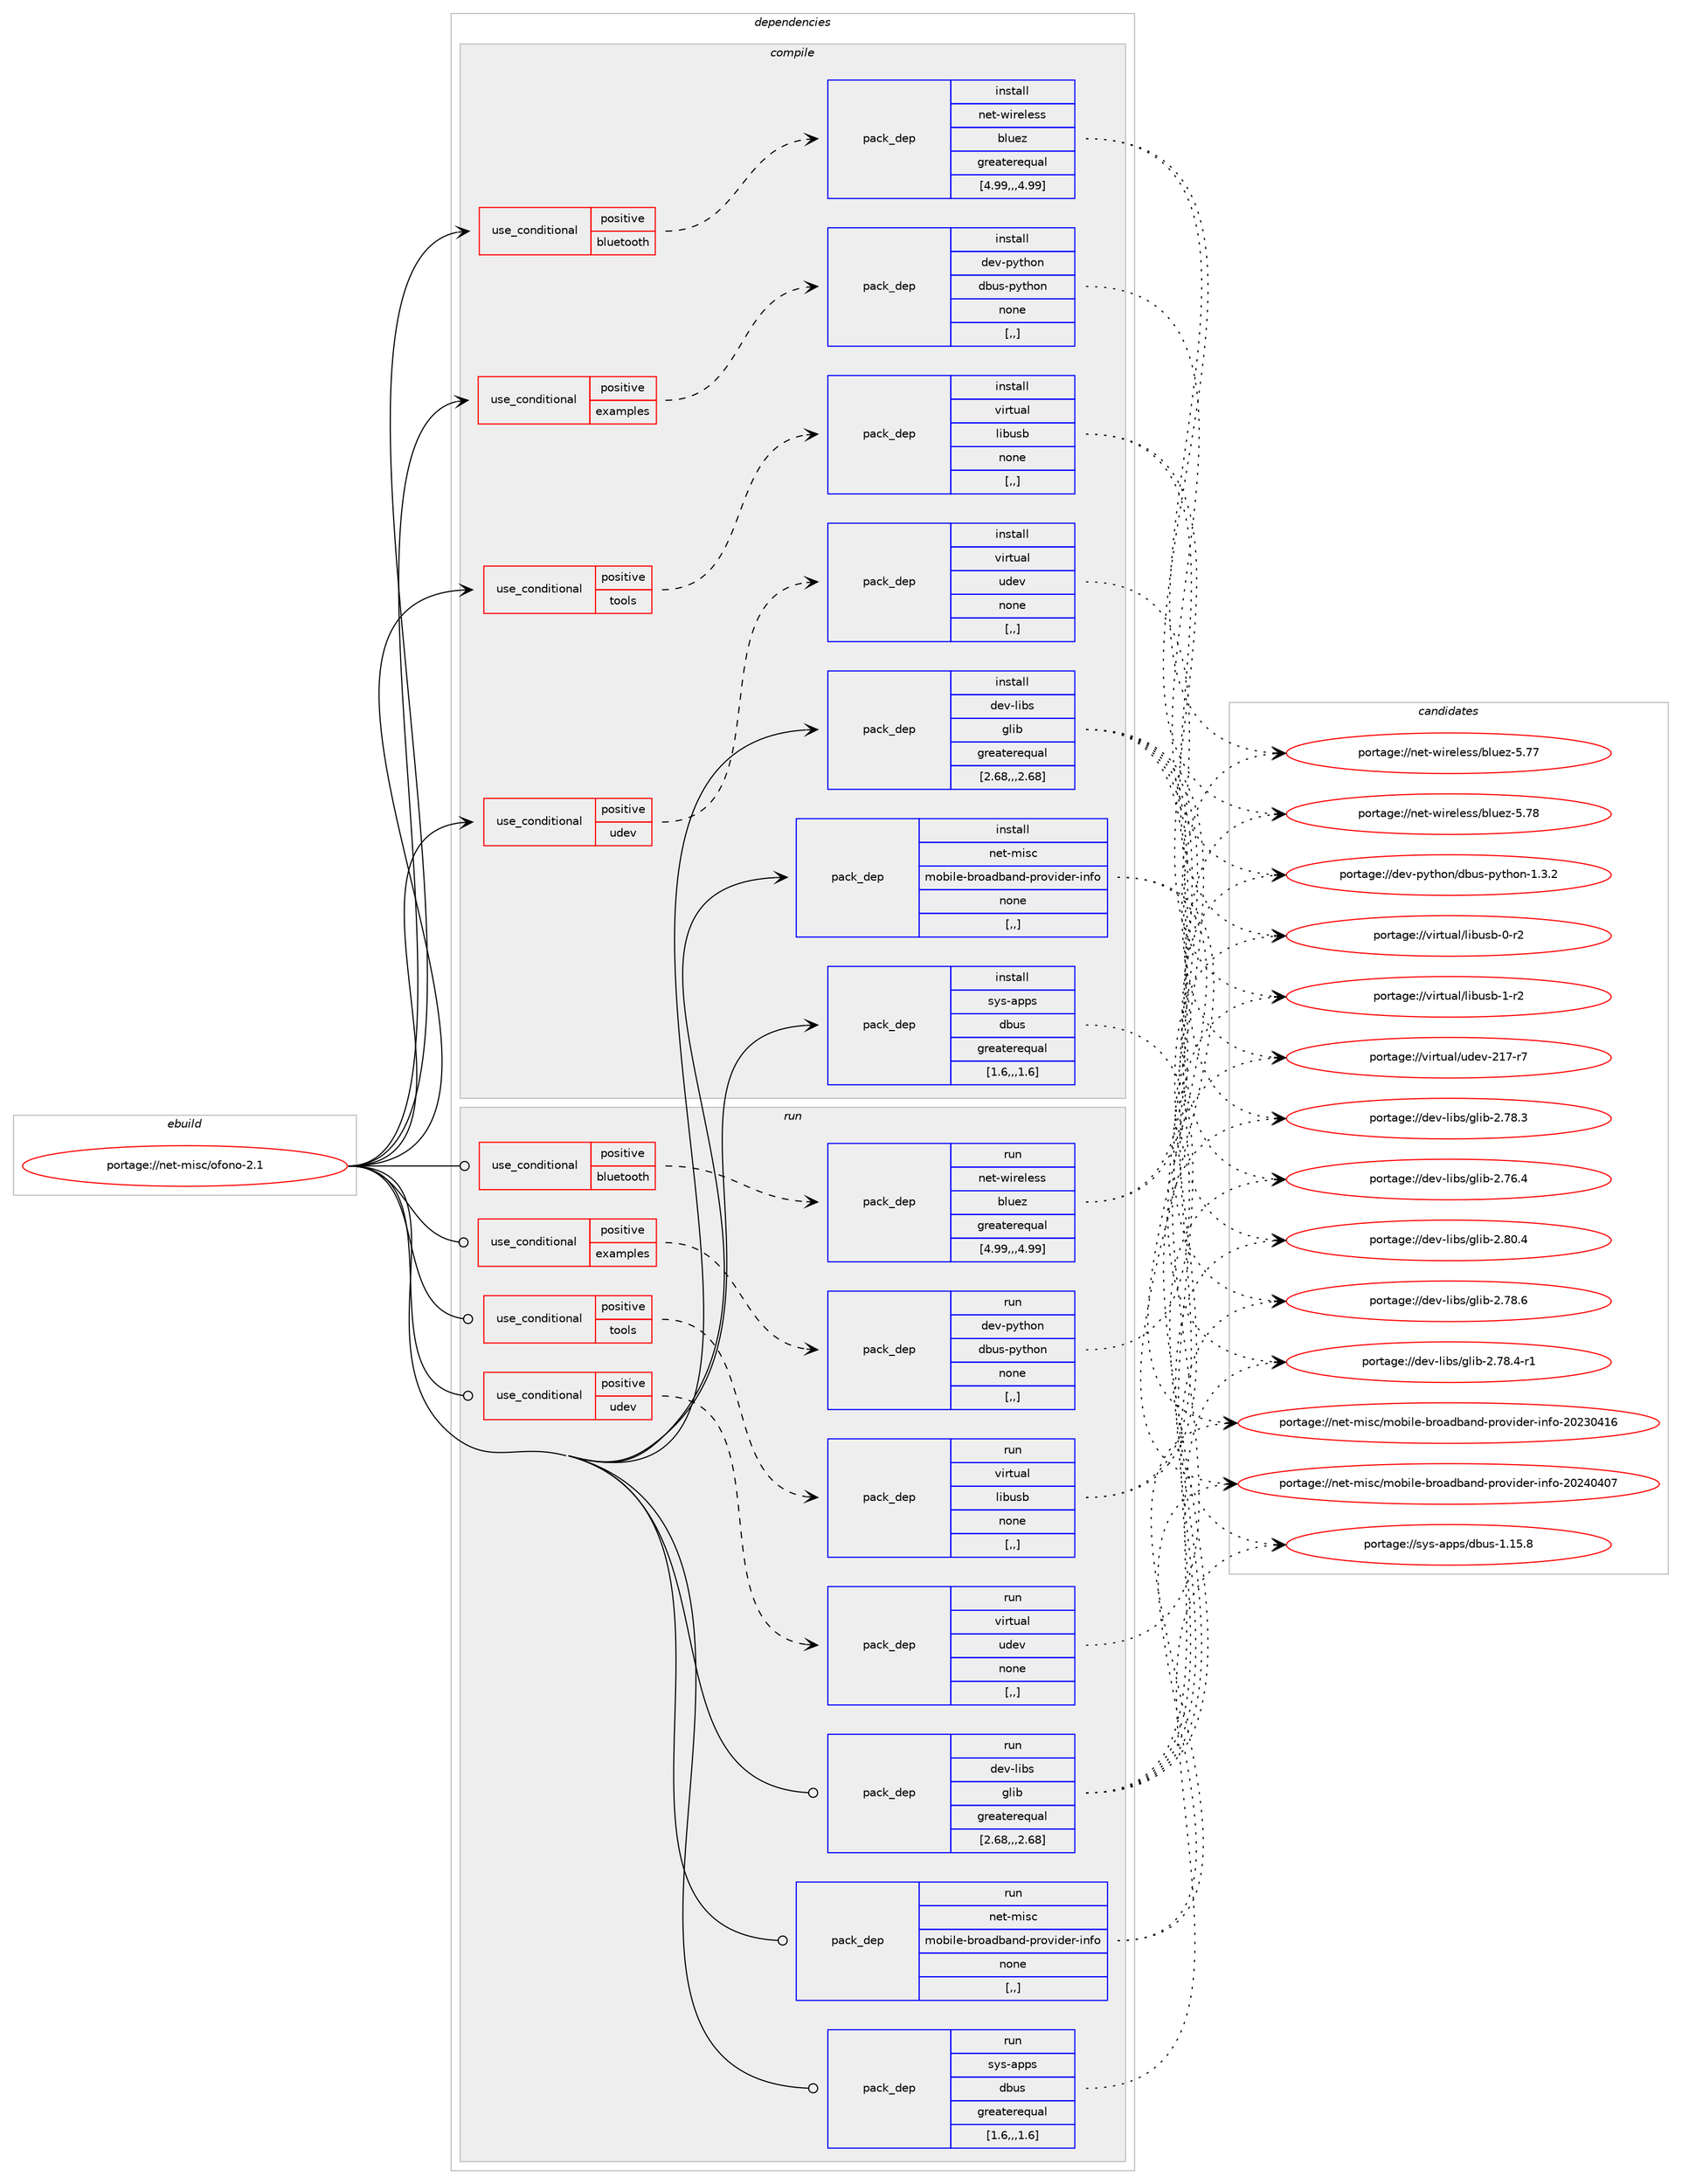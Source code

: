 digraph prolog {

# *************
# Graph options
# *************

newrank=true;
concentrate=true;
compound=true;
graph [rankdir=LR,fontname=Helvetica,fontsize=10,ranksep=1.5];#, ranksep=2.5, nodesep=0.2];
edge  [arrowhead=vee];
node  [fontname=Helvetica,fontsize=10];

# **********
# The ebuild
# **********

subgraph cluster_leftcol {
color=gray;
label=<<i>ebuild</i>>;
id [label="portage://net-misc/ofono-2.1", color=red, width=4, href="../net-misc/ofono-2.1.svg"];
}

# ****************
# The dependencies
# ****************

subgraph cluster_midcol {
color=gray;
label=<<i>dependencies</i>>;
subgraph cluster_compile {
fillcolor="#eeeeee";
style=filled;
label=<<i>compile</i>>;
subgraph cond232003 {
dependency883684 [label=<<TABLE BORDER="0" CELLBORDER="1" CELLSPACING="0" CELLPADDING="4"><TR><TD ROWSPAN="3" CELLPADDING="10">use_conditional</TD></TR><TR><TD>positive</TD></TR><TR><TD>bluetooth</TD></TR></TABLE>>, shape=none, color=red];
subgraph pack645227 {
dependency883685 [label=<<TABLE BORDER="0" CELLBORDER="1" CELLSPACING="0" CELLPADDING="4" WIDTH="220"><TR><TD ROWSPAN="6" CELLPADDING="30">pack_dep</TD></TR><TR><TD WIDTH="110">install</TD></TR><TR><TD>net-wireless</TD></TR><TR><TD>bluez</TD></TR><TR><TD>greaterequal</TD></TR><TR><TD>[4.99,,,4.99]</TD></TR></TABLE>>, shape=none, color=blue];
}
dependency883684:e -> dependency883685:w [weight=20,style="dashed",arrowhead="vee"];
}
id:e -> dependency883684:w [weight=20,style="solid",arrowhead="vee"];
subgraph cond232004 {
dependency883686 [label=<<TABLE BORDER="0" CELLBORDER="1" CELLSPACING="0" CELLPADDING="4"><TR><TD ROWSPAN="3" CELLPADDING="10">use_conditional</TD></TR><TR><TD>positive</TD></TR><TR><TD>examples</TD></TR></TABLE>>, shape=none, color=red];
subgraph pack645228 {
dependency883687 [label=<<TABLE BORDER="0" CELLBORDER="1" CELLSPACING="0" CELLPADDING="4" WIDTH="220"><TR><TD ROWSPAN="6" CELLPADDING="30">pack_dep</TD></TR><TR><TD WIDTH="110">install</TD></TR><TR><TD>dev-python</TD></TR><TR><TD>dbus-python</TD></TR><TR><TD>none</TD></TR><TR><TD>[,,]</TD></TR></TABLE>>, shape=none, color=blue];
}
dependency883686:e -> dependency883687:w [weight=20,style="dashed",arrowhead="vee"];
}
id:e -> dependency883686:w [weight=20,style="solid",arrowhead="vee"];
subgraph cond232005 {
dependency883688 [label=<<TABLE BORDER="0" CELLBORDER="1" CELLSPACING="0" CELLPADDING="4"><TR><TD ROWSPAN="3" CELLPADDING="10">use_conditional</TD></TR><TR><TD>positive</TD></TR><TR><TD>tools</TD></TR></TABLE>>, shape=none, color=red];
subgraph pack645229 {
dependency883689 [label=<<TABLE BORDER="0" CELLBORDER="1" CELLSPACING="0" CELLPADDING="4" WIDTH="220"><TR><TD ROWSPAN="6" CELLPADDING="30">pack_dep</TD></TR><TR><TD WIDTH="110">install</TD></TR><TR><TD>virtual</TD></TR><TR><TD>libusb</TD></TR><TR><TD>none</TD></TR><TR><TD>[,,]</TD></TR></TABLE>>, shape=none, color=blue];
}
dependency883688:e -> dependency883689:w [weight=20,style="dashed",arrowhead="vee"];
}
id:e -> dependency883688:w [weight=20,style="solid",arrowhead="vee"];
subgraph cond232006 {
dependency883690 [label=<<TABLE BORDER="0" CELLBORDER="1" CELLSPACING="0" CELLPADDING="4"><TR><TD ROWSPAN="3" CELLPADDING="10">use_conditional</TD></TR><TR><TD>positive</TD></TR><TR><TD>udev</TD></TR></TABLE>>, shape=none, color=red];
subgraph pack645230 {
dependency883691 [label=<<TABLE BORDER="0" CELLBORDER="1" CELLSPACING="0" CELLPADDING="4" WIDTH="220"><TR><TD ROWSPAN="6" CELLPADDING="30">pack_dep</TD></TR><TR><TD WIDTH="110">install</TD></TR><TR><TD>virtual</TD></TR><TR><TD>udev</TD></TR><TR><TD>none</TD></TR><TR><TD>[,,]</TD></TR></TABLE>>, shape=none, color=blue];
}
dependency883690:e -> dependency883691:w [weight=20,style="dashed",arrowhead="vee"];
}
id:e -> dependency883690:w [weight=20,style="solid",arrowhead="vee"];
subgraph pack645231 {
dependency883692 [label=<<TABLE BORDER="0" CELLBORDER="1" CELLSPACING="0" CELLPADDING="4" WIDTH="220"><TR><TD ROWSPAN="6" CELLPADDING="30">pack_dep</TD></TR><TR><TD WIDTH="110">install</TD></TR><TR><TD>dev-libs</TD></TR><TR><TD>glib</TD></TR><TR><TD>greaterequal</TD></TR><TR><TD>[2.68,,,2.68]</TD></TR></TABLE>>, shape=none, color=blue];
}
id:e -> dependency883692:w [weight=20,style="solid",arrowhead="vee"];
subgraph pack645232 {
dependency883693 [label=<<TABLE BORDER="0" CELLBORDER="1" CELLSPACING="0" CELLPADDING="4" WIDTH="220"><TR><TD ROWSPAN="6" CELLPADDING="30">pack_dep</TD></TR><TR><TD WIDTH="110">install</TD></TR><TR><TD>net-misc</TD></TR><TR><TD>mobile-broadband-provider-info</TD></TR><TR><TD>none</TD></TR><TR><TD>[,,]</TD></TR></TABLE>>, shape=none, color=blue];
}
id:e -> dependency883693:w [weight=20,style="solid",arrowhead="vee"];
subgraph pack645233 {
dependency883694 [label=<<TABLE BORDER="0" CELLBORDER="1" CELLSPACING="0" CELLPADDING="4" WIDTH="220"><TR><TD ROWSPAN="6" CELLPADDING="30">pack_dep</TD></TR><TR><TD WIDTH="110">install</TD></TR><TR><TD>sys-apps</TD></TR><TR><TD>dbus</TD></TR><TR><TD>greaterequal</TD></TR><TR><TD>[1.6,,,1.6]</TD></TR></TABLE>>, shape=none, color=blue];
}
id:e -> dependency883694:w [weight=20,style="solid",arrowhead="vee"];
}
subgraph cluster_compileandrun {
fillcolor="#eeeeee";
style=filled;
label=<<i>compile and run</i>>;
}
subgraph cluster_run {
fillcolor="#eeeeee";
style=filled;
label=<<i>run</i>>;
subgraph cond232007 {
dependency883695 [label=<<TABLE BORDER="0" CELLBORDER="1" CELLSPACING="0" CELLPADDING="4"><TR><TD ROWSPAN="3" CELLPADDING="10">use_conditional</TD></TR><TR><TD>positive</TD></TR><TR><TD>bluetooth</TD></TR></TABLE>>, shape=none, color=red];
subgraph pack645234 {
dependency883696 [label=<<TABLE BORDER="0" CELLBORDER="1" CELLSPACING="0" CELLPADDING="4" WIDTH="220"><TR><TD ROWSPAN="6" CELLPADDING="30">pack_dep</TD></TR><TR><TD WIDTH="110">run</TD></TR><TR><TD>net-wireless</TD></TR><TR><TD>bluez</TD></TR><TR><TD>greaterequal</TD></TR><TR><TD>[4.99,,,4.99]</TD></TR></TABLE>>, shape=none, color=blue];
}
dependency883695:e -> dependency883696:w [weight=20,style="dashed",arrowhead="vee"];
}
id:e -> dependency883695:w [weight=20,style="solid",arrowhead="odot"];
subgraph cond232008 {
dependency883697 [label=<<TABLE BORDER="0" CELLBORDER="1" CELLSPACING="0" CELLPADDING="4"><TR><TD ROWSPAN="3" CELLPADDING="10">use_conditional</TD></TR><TR><TD>positive</TD></TR><TR><TD>examples</TD></TR></TABLE>>, shape=none, color=red];
subgraph pack645235 {
dependency883698 [label=<<TABLE BORDER="0" CELLBORDER="1" CELLSPACING="0" CELLPADDING="4" WIDTH="220"><TR><TD ROWSPAN="6" CELLPADDING="30">pack_dep</TD></TR><TR><TD WIDTH="110">run</TD></TR><TR><TD>dev-python</TD></TR><TR><TD>dbus-python</TD></TR><TR><TD>none</TD></TR><TR><TD>[,,]</TD></TR></TABLE>>, shape=none, color=blue];
}
dependency883697:e -> dependency883698:w [weight=20,style="dashed",arrowhead="vee"];
}
id:e -> dependency883697:w [weight=20,style="solid",arrowhead="odot"];
subgraph cond232009 {
dependency883699 [label=<<TABLE BORDER="0" CELLBORDER="1" CELLSPACING="0" CELLPADDING="4"><TR><TD ROWSPAN="3" CELLPADDING="10">use_conditional</TD></TR><TR><TD>positive</TD></TR><TR><TD>tools</TD></TR></TABLE>>, shape=none, color=red];
subgraph pack645236 {
dependency883700 [label=<<TABLE BORDER="0" CELLBORDER="1" CELLSPACING="0" CELLPADDING="4" WIDTH="220"><TR><TD ROWSPAN="6" CELLPADDING="30">pack_dep</TD></TR><TR><TD WIDTH="110">run</TD></TR><TR><TD>virtual</TD></TR><TR><TD>libusb</TD></TR><TR><TD>none</TD></TR><TR><TD>[,,]</TD></TR></TABLE>>, shape=none, color=blue];
}
dependency883699:e -> dependency883700:w [weight=20,style="dashed",arrowhead="vee"];
}
id:e -> dependency883699:w [weight=20,style="solid",arrowhead="odot"];
subgraph cond232010 {
dependency883701 [label=<<TABLE BORDER="0" CELLBORDER="1" CELLSPACING="0" CELLPADDING="4"><TR><TD ROWSPAN="3" CELLPADDING="10">use_conditional</TD></TR><TR><TD>positive</TD></TR><TR><TD>udev</TD></TR></TABLE>>, shape=none, color=red];
subgraph pack645237 {
dependency883702 [label=<<TABLE BORDER="0" CELLBORDER="1" CELLSPACING="0" CELLPADDING="4" WIDTH="220"><TR><TD ROWSPAN="6" CELLPADDING="30">pack_dep</TD></TR><TR><TD WIDTH="110">run</TD></TR><TR><TD>virtual</TD></TR><TR><TD>udev</TD></TR><TR><TD>none</TD></TR><TR><TD>[,,]</TD></TR></TABLE>>, shape=none, color=blue];
}
dependency883701:e -> dependency883702:w [weight=20,style="dashed",arrowhead="vee"];
}
id:e -> dependency883701:w [weight=20,style="solid",arrowhead="odot"];
subgraph pack645238 {
dependency883703 [label=<<TABLE BORDER="0" CELLBORDER="1" CELLSPACING="0" CELLPADDING="4" WIDTH="220"><TR><TD ROWSPAN="6" CELLPADDING="30">pack_dep</TD></TR><TR><TD WIDTH="110">run</TD></TR><TR><TD>dev-libs</TD></TR><TR><TD>glib</TD></TR><TR><TD>greaterequal</TD></TR><TR><TD>[2.68,,,2.68]</TD></TR></TABLE>>, shape=none, color=blue];
}
id:e -> dependency883703:w [weight=20,style="solid",arrowhead="odot"];
subgraph pack645239 {
dependency883704 [label=<<TABLE BORDER="0" CELLBORDER="1" CELLSPACING="0" CELLPADDING="4" WIDTH="220"><TR><TD ROWSPAN="6" CELLPADDING="30">pack_dep</TD></TR><TR><TD WIDTH="110">run</TD></TR><TR><TD>net-misc</TD></TR><TR><TD>mobile-broadband-provider-info</TD></TR><TR><TD>none</TD></TR><TR><TD>[,,]</TD></TR></TABLE>>, shape=none, color=blue];
}
id:e -> dependency883704:w [weight=20,style="solid",arrowhead="odot"];
subgraph pack645240 {
dependency883705 [label=<<TABLE BORDER="0" CELLBORDER="1" CELLSPACING="0" CELLPADDING="4" WIDTH="220"><TR><TD ROWSPAN="6" CELLPADDING="30">pack_dep</TD></TR><TR><TD WIDTH="110">run</TD></TR><TR><TD>sys-apps</TD></TR><TR><TD>dbus</TD></TR><TR><TD>greaterequal</TD></TR><TR><TD>[1.6,,,1.6]</TD></TR></TABLE>>, shape=none, color=blue];
}
id:e -> dependency883705:w [weight=20,style="solid",arrowhead="odot"];
}
}

# **************
# The candidates
# **************

subgraph cluster_choices {
rank=same;
color=gray;
label=<<i>candidates</i>>;

subgraph choice645227 {
color=black;
nodesep=1;
choice1101011164511910511410110810111511547981081171011224553465556 [label="portage://net-wireless/bluez-5.78", color=red, width=4,href="../net-wireless/bluez-5.78.svg"];
choice1101011164511910511410110810111511547981081171011224553465555 [label="portage://net-wireless/bluez-5.77", color=red, width=4,href="../net-wireless/bluez-5.77.svg"];
dependency883685:e -> choice1101011164511910511410110810111511547981081171011224553465556:w [style=dotted,weight="100"];
dependency883685:e -> choice1101011164511910511410110810111511547981081171011224553465555:w [style=dotted,weight="100"];
}
subgraph choice645228 {
color=black;
nodesep=1;
choice10010111845112121116104111110471009811711545112121116104111110454946514650 [label="portage://dev-python/dbus-python-1.3.2", color=red, width=4,href="../dev-python/dbus-python-1.3.2.svg"];
dependency883687:e -> choice10010111845112121116104111110471009811711545112121116104111110454946514650:w [style=dotted,weight="100"];
}
subgraph choice645229 {
color=black;
nodesep=1;
choice1181051141161179710847108105981171159845494511450 [label="portage://virtual/libusb-1-r2", color=red, width=4,href="../virtual/libusb-1-r2.svg"];
choice1181051141161179710847108105981171159845484511450 [label="portage://virtual/libusb-0-r2", color=red, width=4,href="../virtual/libusb-0-r2.svg"];
dependency883689:e -> choice1181051141161179710847108105981171159845494511450:w [style=dotted,weight="100"];
dependency883689:e -> choice1181051141161179710847108105981171159845484511450:w [style=dotted,weight="100"];
}
subgraph choice645230 {
color=black;
nodesep=1;
choice1181051141161179710847117100101118455049554511455 [label="portage://virtual/udev-217-r7", color=red, width=4,href="../virtual/udev-217-r7.svg"];
dependency883691:e -> choice1181051141161179710847117100101118455049554511455:w [style=dotted,weight="100"];
}
subgraph choice645231 {
color=black;
nodesep=1;
choice1001011184510810598115471031081059845504656484652 [label="portage://dev-libs/glib-2.80.4", color=red, width=4,href="../dev-libs/glib-2.80.4.svg"];
choice1001011184510810598115471031081059845504655564654 [label="portage://dev-libs/glib-2.78.6", color=red, width=4,href="../dev-libs/glib-2.78.6.svg"];
choice10010111845108105981154710310810598455046555646524511449 [label="portage://dev-libs/glib-2.78.4-r1", color=red, width=4,href="../dev-libs/glib-2.78.4-r1.svg"];
choice1001011184510810598115471031081059845504655564651 [label="portage://dev-libs/glib-2.78.3", color=red, width=4,href="../dev-libs/glib-2.78.3.svg"];
choice1001011184510810598115471031081059845504655544652 [label="portage://dev-libs/glib-2.76.4", color=red, width=4,href="../dev-libs/glib-2.76.4.svg"];
dependency883692:e -> choice1001011184510810598115471031081059845504656484652:w [style=dotted,weight="100"];
dependency883692:e -> choice1001011184510810598115471031081059845504655564654:w [style=dotted,weight="100"];
dependency883692:e -> choice10010111845108105981154710310810598455046555646524511449:w [style=dotted,weight="100"];
dependency883692:e -> choice1001011184510810598115471031081059845504655564651:w [style=dotted,weight="100"];
dependency883692:e -> choice1001011184510810598115471031081059845504655544652:w [style=dotted,weight="100"];
}
subgraph choice645232 {
color=black;
nodesep=1;
choice1101011164510910511599471091119810510810145981141119710098971101004511211411111810510010111445105110102111455048505248524855 [label="portage://net-misc/mobile-broadband-provider-info-20240407", color=red, width=4,href="../net-misc/mobile-broadband-provider-info-20240407.svg"];
choice1101011164510910511599471091119810510810145981141119710098971101004511211411111810510010111445105110102111455048505148524954 [label="portage://net-misc/mobile-broadband-provider-info-20230416", color=red, width=4,href="../net-misc/mobile-broadband-provider-info-20230416.svg"];
dependency883693:e -> choice1101011164510910511599471091119810510810145981141119710098971101004511211411111810510010111445105110102111455048505248524855:w [style=dotted,weight="100"];
dependency883693:e -> choice1101011164510910511599471091119810510810145981141119710098971101004511211411111810510010111445105110102111455048505148524954:w [style=dotted,weight="100"];
}
subgraph choice645233 {
color=black;
nodesep=1;
choice1151211154597112112115471009811711545494649534656 [label="portage://sys-apps/dbus-1.15.8", color=red, width=4,href="../sys-apps/dbus-1.15.8.svg"];
dependency883694:e -> choice1151211154597112112115471009811711545494649534656:w [style=dotted,weight="100"];
}
subgraph choice645234 {
color=black;
nodesep=1;
choice1101011164511910511410110810111511547981081171011224553465556 [label="portage://net-wireless/bluez-5.78", color=red, width=4,href="../net-wireless/bluez-5.78.svg"];
choice1101011164511910511410110810111511547981081171011224553465555 [label="portage://net-wireless/bluez-5.77", color=red, width=4,href="../net-wireless/bluez-5.77.svg"];
dependency883696:e -> choice1101011164511910511410110810111511547981081171011224553465556:w [style=dotted,weight="100"];
dependency883696:e -> choice1101011164511910511410110810111511547981081171011224553465555:w [style=dotted,weight="100"];
}
subgraph choice645235 {
color=black;
nodesep=1;
choice10010111845112121116104111110471009811711545112121116104111110454946514650 [label="portage://dev-python/dbus-python-1.3.2", color=red, width=4,href="../dev-python/dbus-python-1.3.2.svg"];
dependency883698:e -> choice10010111845112121116104111110471009811711545112121116104111110454946514650:w [style=dotted,weight="100"];
}
subgraph choice645236 {
color=black;
nodesep=1;
choice1181051141161179710847108105981171159845494511450 [label="portage://virtual/libusb-1-r2", color=red, width=4,href="../virtual/libusb-1-r2.svg"];
choice1181051141161179710847108105981171159845484511450 [label="portage://virtual/libusb-0-r2", color=red, width=4,href="../virtual/libusb-0-r2.svg"];
dependency883700:e -> choice1181051141161179710847108105981171159845494511450:w [style=dotted,weight="100"];
dependency883700:e -> choice1181051141161179710847108105981171159845484511450:w [style=dotted,weight="100"];
}
subgraph choice645237 {
color=black;
nodesep=1;
choice1181051141161179710847117100101118455049554511455 [label="portage://virtual/udev-217-r7", color=red, width=4,href="../virtual/udev-217-r7.svg"];
dependency883702:e -> choice1181051141161179710847117100101118455049554511455:w [style=dotted,weight="100"];
}
subgraph choice645238 {
color=black;
nodesep=1;
choice1001011184510810598115471031081059845504656484652 [label="portage://dev-libs/glib-2.80.4", color=red, width=4,href="../dev-libs/glib-2.80.4.svg"];
choice1001011184510810598115471031081059845504655564654 [label="portage://dev-libs/glib-2.78.6", color=red, width=4,href="../dev-libs/glib-2.78.6.svg"];
choice10010111845108105981154710310810598455046555646524511449 [label="portage://dev-libs/glib-2.78.4-r1", color=red, width=4,href="../dev-libs/glib-2.78.4-r1.svg"];
choice1001011184510810598115471031081059845504655564651 [label="portage://dev-libs/glib-2.78.3", color=red, width=4,href="../dev-libs/glib-2.78.3.svg"];
choice1001011184510810598115471031081059845504655544652 [label="portage://dev-libs/glib-2.76.4", color=red, width=4,href="../dev-libs/glib-2.76.4.svg"];
dependency883703:e -> choice1001011184510810598115471031081059845504656484652:w [style=dotted,weight="100"];
dependency883703:e -> choice1001011184510810598115471031081059845504655564654:w [style=dotted,weight="100"];
dependency883703:e -> choice10010111845108105981154710310810598455046555646524511449:w [style=dotted,weight="100"];
dependency883703:e -> choice1001011184510810598115471031081059845504655564651:w [style=dotted,weight="100"];
dependency883703:e -> choice1001011184510810598115471031081059845504655544652:w [style=dotted,weight="100"];
}
subgraph choice645239 {
color=black;
nodesep=1;
choice1101011164510910511599471091119810510810145981141119710098971101004511211411111810510010111445105110102111455048505248524855 [label="portage://net-misc/mobile-broadband-provider-info-20240407", color=red, width=4,href="../net-misc/mobile-broadband-provider-info-20240407.svg"];
choice1101011164510910511599471091119810510810145981141119710098971101004511211411111810510010111445105110102111455048505148524954 [label="portage://net-misc/mobile-broadband-provider-info-20230416", color=red, width=4,href="../net-misc/mobile-broadband-provider-info-20230416.svg"];
dependency883704:e -> choice1101011164510910511599471091119810510810145981141119710098971101004511211411111810510010111445105110102111455048505248524855:w [style=dotted,weight="100"];
dependency883704:e -> choice1101011164510910511599471091119810510810145981141119710098971101004511211411111810510010111445105110102111455048505148524954:w [style=dotted,weight="100"];
}
subgraph choice645240 {
color=black;
nodesep=1;
choice1151211154597112112115471009811711545494649534656 [label="portage://sys-apps/dbus-1.15.8", color=red, width=4,href="../sys-apps/dbus-1.15.8.svg"];
dependency883705:e -> choice1151211154597112112115471009811711545494649534656:w [style=dotted,weight="100"];
}
}

}
